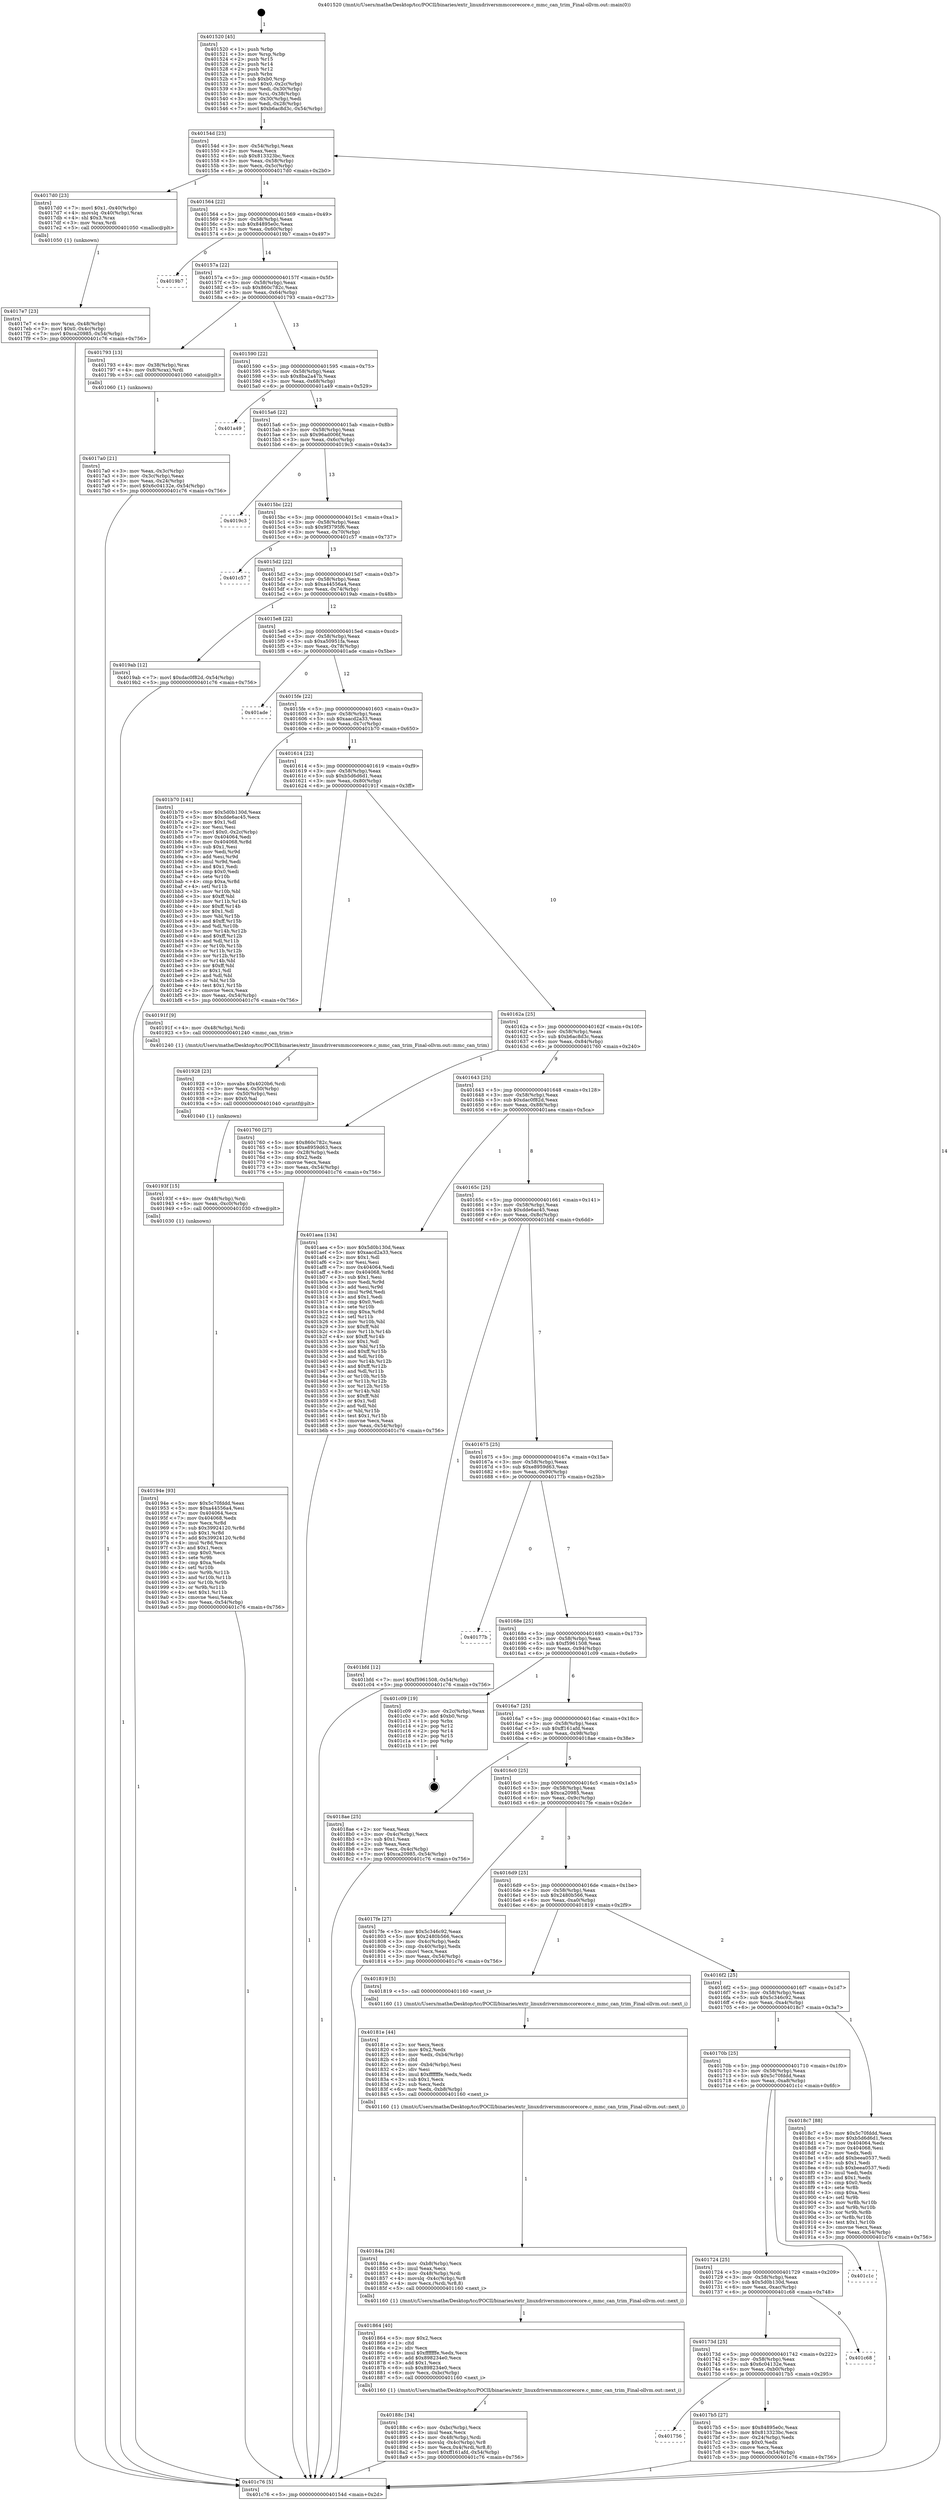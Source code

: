 digraph "0x401520" {
  label = "0x401520 (/mnt/c/Users/mathe/Desktop/tcc/POCII/binaries/extr_linuxdriversmmccorecore.c_mmc_can_trim_Final-ollvm.out::main(0))"
  labelloc = "t"
  node[shape=record]

  Entry [label="",width=0.3,height=0.3,shape=circle,fillcolor=black,style=filled]
  "0x40154d" [label="{
     0x40154d [23]\l
     | [instrs]\l
     &nbsp;&nbsp;0x40154d \<+3\>: mov -0x54(%rbp),%eax\l
     &nbsp;&nbsp;0x401550 \<+2\>: mov %eax,%ecx\l
     &nbsp;&nbsp;0x401552 \<+6\>: sub $0x813323bc,%ecx\l
     &nbsp;&nbsp;0x401558 \<+3\>: mov %eax,-0x58(%rbp)\l
     &nbsp;&nbsp;0x40155b \<+3\>: mov %ecx,-0x5c(%rbp)\l
     &nbsp;&nbsp;0x40155e \<+6\>: je 00000000004017d0 \<main+0x2b0\>\l
  }"]
  "0x4017d0" [label="{
     0x4017d0 [23]\l
     | [instrs]\l
     &nbsp;&nbsp;0x4017d0 \<+7\>: movl $0x1,-0x40(%rbp)\l
     &nbsp;&nbsp;0x4017d7 \<+4\>: movslq -0x40(%rbp),%rax\l
     &nbsp;&nbsp;0x4017db \<+4\>: shl $0x3,%rax\l
     &nbsp;&nbsp;0x4017df \<+3\>: mov %rax,%rdi\l
     &nbsp;&nbsp;0x4017e2 \<+5\>: call 0000000000401050 \<malloc@plt\>\l
     | [calls]\l
     &nbsp;&nbsp;0x401050 \{1\} (unknown)\l
  }"]
  "0x401564" [label="{
     0x401564 [22]\l
     | [instrs]\l
     &nbsp;&nbsp;0x401564 \<+5\>: jmp 0000000000401569 \<main+0x49\>\l
     &nbsp;&nbsp;0x401569 \<+3\>: mov -0x58(%rbp),%eax\l
     &nbsp;&nbsp;0x40156c \<+5\>: sub $0x84895e0c,%eax\l
     &nbsp;&nbsp;0x401571 \<+3\>: mov %eax,-0x60(%rbp)\l
     &nbsp;&nbsp;0x401574 \<+6\>: je 00000000004019b7 \<main+0x497\>\l
  }"]
  Exit [label="",width=0.3,height=0.3,shape=circle,fillcolor=black,style=filled,peripheries=2]
  "0x4019b7" [label="{
     0x4019b7\l
  }", style=dashed]
  "0x40157a" [label="{
     0x40157a [22]\l
     | [instrs]\l
     &nbsp;&nbsp;0x40157a \<+5\>: jmp 000000000040157f \<main+0x5f\>\l
     &nbsp;&nbsp;0x40157f \<+3\>: mov -0x58(%rbp),%eax\l
     &nbsp;&nbsp;0x401582 \<+5\>: sub $0x860c782c,%eax\l
     &nbsp;&nbsp;0x401587 \<+3\>: mov %eax,-0x64(%rbp)\l
     &nbsp;&nbsp;0x40158a \<+6\>: je 0000000000401793 \<main+0x273\>\l
  }"]
  "0x40194e" [label="{
     0x40194e [93]\l
     | [instrs]\l
     &nbsp;&nbsp;0x40194e \<+5\>: mov $0x5c70fddd,%eax\l
     &nbsp;&nbsp;0x401953 \<+5\>: mov $0xa44556a4,%esi\l
     &nbsp;&nbsp;0x401958 \<+7\>: mov 0x404064,%ecx\l
     &nbsp;&nbsp;0x40195f \<+7\>: mov 0x404068,%edx\l
     &nbsp;&nbsp;0x401966 \<+3\>: mov %ecx,%r8d\l
     &nbsp;&nbsp;0x401969 \<+7\>: sub $0x39924120,%r8d\l
     &nbsp;&nbsp;0x401970 \<+4\>: sub $0x1,%r8d\l
     &nbsp;&nbsp;0x401974 \<+7\>: add $0x39924120,%r8d\l
     &nbsp;&nbsp;0x40197b \<+4\>: imul %r8d,%ecx\l
     &nbsp;&nbsp;0x40197f \<+3\>: and $0x1,%ecx\l
     &nbsp;&nbsp;0x401982 \<+3\>: cmp $0x0,%ecx\l
     &nbsp;&nbsp;0x401985 \<+4\>: sete %r9b\l
     &nbsp;&nbsp;0x401989 \<+3\>: cmp $0xa,%edx\l
     &nbsp;&nbsp;0x40198c \<+4\>: setl %r10b\l
     &nbsp;&nbsp;0x401990 \<+3\>: mov %r9b,%r11b\l
     &nbsp;&nbsp;0x401993 \<+3\>: and %r10b,%r11b\l
     &nbsp;&nbsp;0x401996 \<+3\>: xor %r10b,%r9b\l
     &nbsp;&nbsp;0x401999 \<+3\>: or %r9b,%r11b\l
     &nbsp;&nbsp;0x40199c \<+4\>: test $0x1,%r11b\l
     &nbsp;&nbsp;0x4019a0 \<+3\>: cmovne %esi,%eax\l
     &nbsp;&nbsp;0x4019a3 \<+3\>: mov %eax,-0x54(%rbp)\l
     &nbsp;&nbsp;0x4019a6 \<+5\>: jmp 0000000000401c76 \<main+0x756\>\l
  }"]
  "0x401793" [label="{
     0x401793 [13]\l
     | [instrs]\l
     &nbsp;&nbsp;0x401793 \<+4\>: mov -0x38(%rbp),%rax\l
     &nbsp;&nbsp;0x401797 \<+4\>: mov 0x8(%rax),%rdi\l
     &nbsp;&nbsp;0x40179b \<+5\>: call 0000000000401060 \<atoi@plt\>\l
     | [calls]\l
     &nbsp;&nbsp;0x401060 \{1\} (unknown)\l
  }"]
  "0x401590" [label="{
     0x401590 [22]\l
     | [instrs]\l
     &nbsp;&nbsp;0x401590 \<+5\>: jmp 0000000000401595 \<main+0x75\>\l
     &nbsp;&nbsp;0x401595 \<+3\>: mov -0x58(%rbp),%eax\l
     &nbsp;&nbsp;0x401598 \<+5\>: sub $0x8ba2a47b,%eax\l
     &nbsp;&nbsp;0x40159d \<+3\>: mov %eax,-0x68(%rbp)\l
     &nbsp;&nbsp;0x4015a0 \<+6\>: je 0000000000401a49 \<main+0x529\>\l
  }"]
  "0x40193f" [label="{
     0x40193f [15]\l
     | [instrs]\l
     &nbsp;&nbsp;0x40193f \<+4\>: mov -0x48(%rbp),%rdi\l
     &nbsp;&nbsp;0x401943 \<+6\>: mov %eax,-0xc0(%rbp)\l
     &nbsp;&nbsp;0x401949 \<+5\>: call 0000000000401030 \<free@plt\>\l
     | [calls]\l
     &nbsp;&nbsp;0x401030 \{1\} (unknown)\l
  }"]
  "0x401a49" [label="{
     0x401a49\l
  }", style=dashed]
  "0x4015a6" [label="{
     0x4015a6 [22]\l
     | [instrs]\l
     &nbsp;&nbsp;0x4015a6 \<+5\>: jmp 00000000004015ab \<main+0x8b\>\l
     &nbsp;&nbsp;0x4015ab \<+3\>: mov -0x58(%rbp),%eax\l
     &nbsp;&nbsp;0x4015ae \<+5\>: sub $0x96ad006f,%eax\l
     &nbsp;&nbsp;0x4015b3 \<+3\>: mov %eax,-0x6c(%rbp)\l
     &nbsp;&nbsp;0x4015b6 \<+6\>: je 00000000004019c3 \<main+0x4a3\>\l
  }"]
  "0x401928" [label="{
     0x401928 [23]\l
     | [instrs]\l
     &nbsp;&nbsp;0x401928 \<+10\>: movabs $0x4020b6,%rdi\l
     &nbsp;&nbsp;0x401932 \<+3\>: mov %eax,-0x50(%rbp)\l
     &nbsp;&nbsp;0x401935 \<+3\>: mov -0x50(%rbp),%esi\l
     &nbsp;&nbsp;0x401938 \<+2\>: mov $0x0,%al\l
     &nbsp;&nbsp;0x40193a \<+5\>: call 0000000000401040 \<printf@plt\>\l
     | [calls]\l
     &nbsp;&nbsp;0x401040 \{1\} (unknown)\l
  }"]
  "0x4019c3" [label="{
     0x4019c3\l
  }", style=dashed]
  "0x4015bc" [label="{
     0x4015bc [22]\l
     | [instrs]\l
     &nbsp;&nbsp;0x4015bc \<+5\>: jmp 00000000004015c1 \<main+0xa1\>\l
     &nbsp;&nbsp;0x4015c1 \<+3\>: mov -0x58(%rbp),%eax\l
     &nbsp;&nbsp;0x4015c4 \<+5\>: sub $0x9f3795f6,%eax\l
     &nbsp;&nbsp;0x4015c9 \<+3\>: mov %eax,-0x70(%rbp)\l
     &nbsp;&nbsp;0x4015cc \<+6\>: je 0000000000401c57 \<main+0x737\>\l
  }"]
  "0x40188c" [label="{
     0x40188c [34]\l
     | [instrs]\l
     &nbsp;&nbsp;0x40188c \<+6\>: mov -0xbc(%rbp),%ecx\l
     &nbsp;&nbsp;0x401892 \<+3\>: imul %eax,%ecx\l
     &nbsp;&nbsp;0x401895 \<+4\>: mov -0x48(%rbp),%rdi\l
     &nbsp;&nbsp;0x401899 \<+4\>: movslq -0x4c(%rbp),%r8\l
     &nbsp;&nbsp;0x40189d \<+5\>: mov %ecx,0x4(%rdi,%r8,8)\l
     &nbsp;&nbsp;0x4018a2 \<+7\>: movl $0xff161afd,-0x54(%rbp)\l
     &nbsp;&nbsp;0x4018a9 \<+5\>: jmp 0000000000401c76 \<main+0x756\>\l
  }"]
  "0x401c57" [label="{
     0x401c57\l
  }", style=dashed]
  "0x4015d2" [label="{
     0x4015d2 [22]\l
     | [instrs]\l
     &nbsp;&nbsp;0x4015d2 \<+5\>: jmp 00000000004015d7 \<main+0xb7\>\l
     &nbsp;&nbsp;0x4015d7 \<+3\>: mov -0x58(%rbp),%eax\l
     &nbsp;&nbsp;0x4015da \<+5\>: sub $0xa44556a4,%eax\l
     &nbsp;&nbsp;0x4015df \<+3\>: mov %eax,-0x74(%rbp)\l
     &nbsp;&nbsp;0x4015e2 \<+6\>: je 00000000004019ab \<main+0x48b\>\l
  }"]
  "0x401864" [label="{
     0x401864 [40]\l
     | [instrs]\l
     &nbsp;&nbsp;0x401864 \<+5\>: mov $0x2,%ecx\l
     &nbsp;&nbsp;0x401869 \<+1\>: cltd\l
     &nbsp;&nbsp;0x40186a \<+2\>: idiv %ecx\l
     &nbsp;&nbsp;0x40186c \<+6\>: imul $0xfffffffe,%edx,%ecx\l
     &nbsp;&nbsp;0x401872 \<+6\>: add $0x898234e0,%ecx\l
     &nbsp;&nbsp;0x401878 \<+3\>: add $0x1,%ecx\l
     &nbsp;&nbsp;0x40187b \<+6\>: sub $0x898234e0,%ecx\l
     &nbsp;&nbsp;0x401881 \<+6\>: mov %ecx,-0xbc(%rbp)\l
     &nbsp;&nbsp;0x401887 \<+5\>: call 0000000000401160 \<next_i\>\l
     | [calls]\l
     &nbsp;&nbsp;0x401160 \{1\} (/mnt/c/Users/mathe/Desktop/tcc/POCII/binaries/extr_linuxdriversmmccorecore.c_mmc_can_trim_Final-ollvm.out::next_i)\l
  }"]
  "0x4019ab" [label="{
     0x4019ab [12]\l
     | [instrs]\l
     &nbsp;&nbsp;0x4019ab \<+7\>: movl $0xdac0f82d,-0x54(%rbp)\l
     &nbsp;&nbsp;0x4019b2 \<+5\>: jmp 0000000000401c76 \<main+0x756\>\l
  }"]
  "0x4015e8" [label="{
     0x4015e8 [22]\l
     | [instrs]\l
     &nbsp;&nbsp;0x4015e8 \<+5\>: jmp 00000000004015ed \<main+0xcd\>\l
     &nbsp;&nbsp;0x4015ed \<+3\>: mov -0x58(%rbp),%eax\l
     &nbsp;&nbsp;0x4015f0 \<+5\>: sub $0xa50951fa,%eax\l
     &nbsp;&nbsp;0x4015f5 \<+3\>: mov %eax,-0x78(%rbp)\l
     &nbsp;&nbsp;0x4015f8 \<+6\>: je 0000000000401ade \<main+0x5be\>\l
  }"]
  "0x40184a" [label="{
     0x40184a [26]\l
     | [instrs]\l
     &nbsp;&nbsp;0x40184a \<+6\>: mov -0xb8(%rbp),%ecx\l
     &nbsp;&nbsp;0x401850 \<+3\>: imul %eax,%ecx\l
     &nbsp;&nbsp;0x401853 \<+4\>: mov -0x48(%rbp),%rdi\l
     &nbsp;&nbsp;0x401857 \<+4\>: movslq -0x4c(%rbp),%r8\l
     &nbsp;&nbsp;0x40185b \<+4\>: mov %ecx,(%rdi,%r8,8)\l
     &nbsp;&nbsp;0x40185f \<+5\>: call 0000000000401160 \<next_i\>\l
     | [calls]\l
     &nbsp;&nbsp;0x401160 \{1\} (/mnt/c/Users/mathe/Desktop/tcc/POCII/binaries/extr_linuxdriversmmccorecore.c_mmc_can_trim_Final-ollvm.out::next_i)\l
  }"]
  "0x401ade" [label="{
     0x401ade\l
  }", style=dashed]
  "0x4015fe" [label="{
     0x4015fe [22]\l
     | [instrs]\l
     &nbsp;&nbsp;0x4015fe \<+5\>: jmp 0000000000401603 \<main+0xe3\>\l
     &nbsp;&nbsp;0x401603 \<+3\>: mov -0x58(%rbp),%eax\l
     &nbsp;&nbsp;0x401606 \<+5\>: sub $0xaacd2a33,%eax\l
     &nbsp;&nbsp;0x40160b \<+3\>: mov %eax,-0x7c(%rbp)\l
     &nbsp;&nbsp;0x40160e \<+6\>: je 0000000000401b70 \<main+0x650\>\l
  }"]
  "0x40181e" [label="{
     0x40181e [44]\l
     | [instrs]\l
     &nbsp;&nbsp;0x40181e \<+2\>: xor %ecx,%ecx\l
     &nbsp;&nbsp;0x401820 \<+5\>: mov $0x2,%edx\l
     &nbsp;&nbsp;0x401825 \<+6\>: mov %edx,-0xb4(%rbp)\l
     &nbsp;&nbsp;0x40182b \<+1\>: cltd\l
     &nbsp;&nbsp;0x40182c \<+6\>: mov -0xb4(%rbp),%esi\l
     &nbsp;&nbsp;0x401832 \<+2\>: idiv %esi\l
     &nbsp;&nbsp;0x401834 \<+6\>: imul $0xfffffffe,%edx,%edx\l
     &nbsp;&nbsp;0x40183a \<+3\>: sub $0x1,%ecx\l
     &nbsp;&nbsp;0x40183d \<+2\>: sub %ecx,%edx\l
     &nbsp;&nbsp;0x40183f \<+6\>: mov %edx,-0xb8(%rbp)\l
     &nbsp;&nbsp;0x401845 \<+5\>: call 0000000000401160 \<next_i\>\l
     | [calls]\l
     &nbsp;&nbsp;0x401160 \{1\} (/mnt/c/Users/mathe/Desktop/tcc/POCII/binaries/extr_linuxdriversmmccorecore.c_mmc_can_trim_Final-ollvm.out::next_i)\l
  }"]
  "0x401b70" [label="{
     0x401b70 [141]\l
     | [instrs]\l
     &nbsp;&nbsp;0x401b70 \<+5\>: mov $0x5d0b130d,%eax\l
     &nbsp;&nbsp;0x401b75 \<+5\>: mov $0xdde6ac45,%ecx\l
     &nbsp;&nbsp;0x401b7a \<+2\>: mov $0x1,%dl\l
     &nbsp;&nbsp;0x401b7c \<+2\>: xor %esi,%esi\l
     &nbsp;&nbsp;0x401b7e \<+7\>: movl $0x0,-0x2c(%rbp)\l
     &nbsp;&nbsp;0x401b85 \<+7\>: mov 0x404064,%edi\l
     &nbsp;&nbsp;0x401b8c \<+8\>: mov 0x404068,%r8d\l
     &nbsp;&nbsp;0x401b94 \<+3\>: sub $0x1,%esi\l
     &nbsp;&nbsp;0x401b97 \<+3\>: mov %edi,%r9d\l
     &nbsp;&nbsp;0x401b9a \<+3\>: add %esi,%r9d\l
     &nbsp;&nbsp;0x401b9d \<+4\>: imul %r9d,%edi\l
     &nbsp;&nbsp;0x401ba1 \<+3\>: and $0x1,%edi\l
     &nbsp;&nbsp;0x401ba4 \<+3\>: cmp $0x0,%edi\l
     &nbsp;&nbsp;0x401ba7 \<+4\>: sete %r10b\l
     &nbsp;&nbsp;0x401bab \<+4\>: cmp $0xa,%r8d\l
     &nbsp;&nbsp;0x401baf \<+4\>: setl %r11b\l
     &nbsp;&nbsp;0x401bb3 \<+3\>: mov %r10b,%bl\l
     &nbsp;&nbsp;0x401bb6 \<+3\>: xor $0xff,%bl\l
     &nbsp;&nbsp;0x401bb9 \<+3\>: mov %r11b,%r14b\l
     &nbsp;&nbsp;0x401bbc \<+4\>: xor $0xff,%r14b\l
     &nbsp;&nbsp;0x401bc0 \<+3\>: xor $0x1,%dl\l
     &nbsp;&nbsp;0x401bc3 \<+3\>: mov %bl,%r15b\l
     &nbsp;&nbsp;0x401bc6 \<+4\>: and $0xff,%r15b\l
     &nbsp;&nbsp;0x401bca \<+3\>: and %dl,%r10b\l
     &nbsp;&nbsp;0x401bcd \<+3\>: mov %r14b,%r12b\l
     &nbsp;&nbsp;0x401bd0 \<+4\>: and $0xff,%r12b\l
     &nbsp;&nbsp;0x401bd4 \<+3\>: and %dl,%r11b\l
     &nbsp;&nbsp;0x401bd7 \<+3\>: or %r10b,%r15b\l
     &nbsp;&nbsp;0x401bda \<+3\>: or %r11b,%r12b\l
     &nbsp;&nbsp;0x401bdd \<+3\>: xor %r12b,%r15b\l
     &nbsp;&nbsp;0x401be0 \<+3\>: or %r14b,%bl\l
     &nbsp;&nbsp;0x401be3 \<+3\>: xor $0xff,%bl\l
     &nbsp;&nbsp;0x401be6 \<+3\>: or $0x1,%dl\l
     &nbsp;&nbsp;0x401be9 \<+2\>: and %dl,%bl\l
     &nbsp;&nbsp;0x401beb \<+3\>: or %bl,%r15b\l
     &nbsp;&nbsp;0x401bee \<+4\>: test $0x1,%r15b\l
     &nbsp;&nbsp;0x401bf2 \<+3\>: cmovne %ecx,%eax\l
     &nbsp;&nbsp;0x401bf5 \<+3\>: mov %eax,-0x54(%rbp)\l
     &nbsp;&nbsp;0x401bf8 \<+5\>: jmp 0000000000401c76 \<main+0x756\>\l
  }"]
  "0x401614" [label="{
     0x401614 [22]\l
     | [instrs]\l
     &nbsp;&nbsp;0x401614 \<+5\>: jmp 0000000000401619 \<main+0xf9\>\l
     &nbsp;&nbsp;0x401619 \<+3\>: mov -0x58(%rbp),%eax\l
     &nbsp;&nbsp;0x40161c \<+5\>: sub $0xb5d6d6d1,%eax\l
     &nbsp;&nbsp;0x401621 \<+3\>: mov %eax,-0x80(%rbp)\l
     &nbsp;&nbsp;0x401624 \<+6\>: je 000000000040191f \<main+0x3ff\>\l
  }"]
  "0x4017e7" [label="{
     0x4017e7 [23]\l
     | [instrs]\l
     &nbsp;&nbsp;0x4017e7 \<+4\>: mov %rax,-0x48(%rbp)\l
     &nbsp;&nbsp;0x4017eb \<+7\>: movl $0x0,-0x4c(%rbp)\l
     &nbsp;&nbsp;0x4017f2 \<+7\>: movl $0xca20985,-0x54(%rbp)\l
     &nbsp;&nbsp;0x4017f9 \<+5\>: jmp 0000000000401c76 \<main+0x756\>\l
  }"]
  "0x40191f" [label="{
     0x40191f [9]\l
     | [instrs]\l
     &nbsp;&nbsp;0x40191f \<+4\>: mov -0x48(%rbp),%rdi\l
     &nbsp;&nbsp;0x401923 \<+5\>: call 0000000000401240 \<mmc_can_trim\>\l
     | [calls]\l
     &nbsp;&nbsp;0x401240 \{1\} (/mnt/c/Users/mathe/Desktop/tcc/POCII/binaries/extr_linuxdriversmmccorecore.c_mmc_can_trim_Final-ollvm.out::mmc_can_trim)\l
  }"]
  "0x40162a" [label="{
     0x40162a [25]\l
     | [instrs]\l
     &nbsp;&nbsp;0x40162a \<+5\>: jmp 000000000040162f \<main+0x10f\>\l
     &nbsp;&nbsp;0x40162f \<+3\>: mov -0x58(%rbp),%eax\l
     &nbsp;&nbsp;0x401632 \<+5\>: sub $0xb6ac8d3c,%eax\l
     &nbsp;&nbsp;0x401637 \<+6\>: mov %eax,-0x84(%rbp)\l
     &nbsp;&nbsp;0x40163d \<+6\>: je 0000000000401760 \<main+0x240\>\l
  }"]
  "0x401756" [label="{
     0x401756\l
  }", style=dashed]
  "0x401760" [label="{
     0x401760 [27]\l
     | [instrs]\l
     &nbsp;&nbsp;0x401760 \<+5\>: mov $0x860c782c,%eax\l
     &nbsp;&nbsp;0x401765 \<+5\>: mov $0xe8959d63,%ecx\l
     &nbsp;&nbsp;0x40176a \<+3\>: mov -0x28(%rbp),%edx\l
     &nbsp;&nbsp;0x40176d \<+3\>: cmp $0x2,%edx\l
     &nbsp;&nbsp;0x401770 \<+3\>: cmovne %ecx,%eax\l
     &nbsp;&nbsp;0x401773 \<+3\>: mov %eax,-0x54(%rbp)\l
     &nbsp;&nbsp;0x401776 \<+5\>: jmp 0000000000401c76 \<main+0x756\>\l
  }"]
  "0x401643" [label="{
     0x401643 [25]\l
     | [instrs]\l
     &nbsp;&nbsp;0x401643 \<+5\>: jmp 0000000000401648 \<main+0x128\>\l
     &nbsp;&nbsp;0x401648 \<+3\>: mov -0x58(%rbp),%eax\l
     &nbsp;&nbsp;0x40164b \<+5\>: sub $0xdac0f82d,%eax\l
     &nbsp;&nbsp;0x401650 \<+6\>: mov %eax,-0x88(%rbp)\l
     &nbsp;&nbsp;0x401656 \<+6\>: je 0000000000401aea \<main+0x5ca\>\l
  }"]
  "0x401c76" [label="{
     0x401c76 [5]\l
     | [instrs]\l
     &nbsp;&nbsp;0x401c76 \<+5\>: jmp 000000000040154d \<main+0x2d\>\l
  }"]
  "0x401520" [label="{
     0x401520 [45]\l
     | [instrs]\l
     &nbsp;&nbsp;0x401520 \<+1\>: push %rbp\l
     &nbsp;&nbsp;0x401521 \<+3\>: mov %rsp,%rbp\l
     &nbsp;&nbsp;0x401524 \<+2\>: push %r15\l
     &nbsp;&nbsp;0x401526 \<+2\>: push %r14\l
     &nbsp;&nbsp;0x401528 \<+2\>: push %r12\l
     &nbsp;&nbsp;0x40152a \<+1\>: push %rbx\l
     &nbsp;&nbsp;0x40152b \<+7\>: sub $0xb0,%rsp\l
     &nbsp;&nbsp;0x401532 \<+7\>: movl $0x0,-0x2c(%rbp)\l
     &nbsp;&nbsp;0x401539 \<+3\>: mov %edi,-0x30(%rbp)\l
     &nbsp;&nbsp;0x40153c \<+4\>: mov %rsi,-0x38(%rbp)\l
     &nbsp;&nbsp;0x401540 \<+3\>: mov -0x30(%rbp),%edi\l
     &nbsp;&nbsp;0x401543 \<+3\>: mov %edi,-0x28(%rbp)\l
     &nbsp;&nbsp;0x401546 \<+7\>: movl $0xb6ac8d3c,-0x54(%rbp)\l
  }"]
  "0x4017a0" [label="{
     0x4017a0 [21]\l
     | [instrs]\l
     &nbsp;&nbsp;0x4017a0 \<+3\>: mov %eax,-0x3c(%rbp)\l
     &nbsp;&nbsp;0x4017a3 \<+3\>: mov -0x3c(%rbp),%eax\l
     &nbsp;&nbsp;0x4017a6 \<+3\>: mov %eax,-0x24(%rbp)\l
     &nbsp;&nbsp;0x4017a9 \<+7\>: movl $0x6c04132e,-0x54(%rbp)\l
     &nbsp;&nbsp;0x4017b0 \<+5\>: jmp 0000000000401c76 \<main+0x756\>\l
  }"]
  "0x4017b5" [label="{
     0x4017b5 [27]\l
     | [instrs]\l
     &nbsp;&nbsp;0x4017b5 \<+5\>: mov $0x84895e0c,%eax\l
     &nbsp;&nbsp;0x4017ba \<+5\>: mov $0x813323bc,%ecx\l
     &nbsp;&nbsp;0x4017bf \<+3\>: mov -0x24(%rbp),%edx\l
     &nbsp;&nbsp;0x4017c2 \<+3\>: cmp $0x0,%edx\l
     &nbsp;&nbsp;0x4017c5 \<+3\>: cmove %ecx,%eax\l
     &nbsp;&nbsp;0x4017c8 \<+3\>: mov %eax,-0x54(%rbp)\l
     &nbsp;&nbsp;0x4017cb \<+5\>: jmp 0000000000401c76 \<main+0x756\>\l
  }"]
  "0x401aea" [label="{
     0x401aea [134]\l
     | [instrs]\l
     &nbsp;&nbsp;0x401aea \<+5\>: mov $0x5d0b130d,%eax\l
     &nbsp;&nbsp;0x401aef \<+5\>: mov $0xaacd2a33,%ecx\l
     &nbsp;&nbsp;0x401af4 \<+2\>: mov $0x1,%dl\l
     &nbsp;&nbsp;0x401af6 \<+2\>: xor %esi,%esi\l
     &nbsp;&nbsp;0x401af8 \<+7\>: mov 0x404064,%edi\l
     &nbsp;&nbsp;0x401aff \<+8\>: mov 0x404068,%r8d\l
     &nbsp;&nbsp;0x401b07 \<+3\>: sub $0x1,%esi\l
     &nbsp;&nbsp;0x401b0a \<+3\>: mov %edi,%r9d\l
     &nbsp;&nbsp;0x401b0d \<+3\>: add %esi,%r9d\l
     &nbsp;&nbsp;0x401b10 \<+4\>: imul %r9d,%edi\l
     &nbsp;&nbsp;0x401b14 \<+3\>: and $0x1,%edi\l
     &nbsp;&nbsp;0x401b17 \<+3\>: cmp $0x0,%edi\l
     &nbsp;&nbsp;0x401b1a \<+4\>: sete %r10b\l
     &nbsp;&nbsp;0x401b1e \<+4\>: cmp $0xa,%r8d\l
     &nbsp;&nbsp;0x401b22 \<+4\>: setl %r11b\l
     &nbsp;&nbsp;0x401b26 \<+3\>: mov %r10b,%bl\l
     &nbsp;&nbsp;0x401b29 \<+3\>: xor $0xff,%bl\l
     &nbsp;&nbsp;0x401b2c \<+3\>: mov %r11b,%r14b\l
     &nbsp;&nbsp;0x401b2f \<+4\>: xor $0xff,%r14b\l
     &nbsp;&nbsp;0x401b33 \<+3\>: xor $0x1,%dl\l
     &nbsp;&nbsp;0x401b36 \<+3\>: mov %bl,%r15b\l
     &nbsp;&nbsp;0x401b39 \<+4\>: and $0xff,%r15b\l
     &nbsp;&nbsp;0x401b3d \<+3\>: and %dl,%r10b\l
     &nbsp;&nbsp;0x401b40 \<+3\>: mov %r14b,%r12b\l
     &nbsp;&nbsp;0x401b43 \<+4\>: and $0xff,%r12b\l
     &nbsp;&nbsp;0x401b47 \<+3\>: and %dl,%r11b\l
     &nbsp;&nbsp;0x401b4a \<+3\>: or %r10b,%r15b\l
     &nbsp;&nbsp;0x401b4d \<+3\>: or %r11b,%r12b\l
     &nbsp;&nbsp;0x401b50 \<+3\>: xor %r12b,%r15b\l
     &nbsp;&nbsp;0x401b53 \<+3\>: or %r14b,%bl\l
     &nbsp;&nbsp;0x401b56 \<+3\>: xor $0xff,%bl\l
     &nbsp;&nbsp;0x401b59 \<+3\>: or $0x1,%dl\l
     &nbsp;&nbsp;0x401b5c \<+2\>: and %dl,%bl\l
     &nbsp;&nbsp;0x401b5e \<+3\>: or %bl,%r15b\l
     &nbsp;&nbsp;0x401b61 \<+4\>: test $0x1,%r15b\l
     &nbsp;&nbsp;0x401b65 \<+3\>: cmovne %ecx,%eax\l
     &nbsp;&nbsp;0x401b68 \<+3\>: mov %eax,-0x54(%rbp)\l
     &nbsp;&nbsp;0x401b6b \<+5\>: jmp 0000000000401c76 \<main+0x756\>\l
  }"]
  "0x40165c" [label="{
     0x40165c [25]\l
     | [instrs]\l
     &nbsp;&nbsp;0x40165c \<+5\>: jmp 0000000000401661 \<main+0x141\>\l
     &nbsp;&nbsp;0x401661 \<+3\>: mov -0x58(%rbp),%eax\l
     &nbsp;&nbsp;0x401664 \<+5\>: sub $0xdde6ac45,%eax\l
     &nbsp;&nbsp;0x401669 \<+6\>: mov %eax,-0x8c(%rbp)\l
     &nbsp;&nbsp;0x40166f \<+6\>: je 0000000000401bfd \<main+0x6dd\>\l
  }"]
  "0x40173d" [label="{
     0x40173d [25]\l
     | [instrs]\l
     &nbsp;&nbsp;0x40173d \<+5\>: jmp 0000000000401742 \<main+0x222\>\l
     &nbsp;&nbsp;0x401742 \<+3\>: mov -0x58(%rbp),%eax\l
     &nbsp;&nbsp;0x401745 \<+5\>: sub $0x6c04132e,%eax\l
     &nbsp;&nbsp;0x40174a \<+6\>: mov %eax,-0xb0(%rbp)\l
     &nbsp;&nbsp;0x401750 \<+6\>: je 00000000004017b5 \<main+0x295\>\l
  }"]
  "0x401bfd" [label="{
     0x401bfd [12]\l
     | [instrs]\l
     &nbsp;&nbsp;0x401bfd \<+7\>: movl $0xf5961508,-0x54(%rbp)\l
     &nbsp;&nbsp;0x401c04 \<+5\>: jmp 0000000000401c76 \<main+0x756\>\l
  }"]
  "0x401675" [label="{
     0x401675 [25]\l
     | [instrs]\l
     &nbsp;&nbsp;0x401675 \<+5\>: jmp 000000000040167a \<main+0x15a\>\l
     &nbsp;&nbsp;0x40167a \<+3\>: mov -0x58(%rbp),%eax\l
     &nbsp;&nbsp;0x40167d \<+5\>: sub $0xe8959d63,%eax\l
     &nbsp;&nbsp;0x401682 \<+6\>: mov %eax,-0x90(%rbp)\l
     &nbsp;&nbsp;0x401688 \<+6\>: je 000000000040177b \<main+0x25b\>\l
  }"]
  "0x401c68" [label="{
     0x401c68\l
  }", style=dashed]
  "0x40177b" [label="{
     0x40177b\l
  }", style=dashed]
  "0x40168e" [label="{
     0x40168e [25]\l
     | [instrs]\l
     &nbsp;&nbsp;0x40168e \<+5\>: jmp 0000000000401693 \<main+0x173\>\l
     &nbsp;&nbsp;0x401693 \<+3\>: mov -0x58(%rbp),%eax\l
     &nbsp;&nbsp;0x401696 \<+5\>: sub $0xf5961508,%eax\l
     &nbsp;&nbsp;0x40169b \<+6\>: mov %eax,-0x94(%rbp)\l
     &nbsp;&nbsp;0x4016a1 \<+6\>: je 0000000000401c09 \<main+0x6e9\>\l
  }"]
  "0x401724" [label="{
     0x401724 [25]\l
     | [instrs]\l
     &nbsp;&nbsp;0x401724 \<+5\>: jmp 0000000000401729 \<main+0x209\>\l
     &nbsp;&nbsp;0x401729 \<+3\>: mov -0x58(%rbp),%eax\l
     &nbsp;&nbsp;0x40172c \<+5\>: sub $0x5d0b130d,%eax\l
     &nbsp;&nbsp;0x401731 \<+6\>: mov %eax,-0xac(%rbp)\l
     &nbsp;&nbsp;0x401737 \<+6\>: je 0000000000401c68 \<main+0x748\>\l
  }"]
  "0x401c09" [label="{
     0x401c09 [19]\l
     | [instrs]\l
     &nbsp;&nbsp;0x401c09 \<+3\>: mov -0x2c(%rbp),%eax\l
     &nbsp;&nbsp;0x401c0c \<+7\>: add $0xb0,%rsp\l
     &nbsp;&nbsp;0x401c13 \<+1\>: pop %rbx\l
     &nbsp;&nbsp;0x401c14 \<+2\>: pop %r12\l
     &nbsp;&nbsp;0x401c16 \<+2\>: pop %r14\l
     &nbsp;&nbsp;0x401c18 \<+2\>: pop %r15\l
     &nbsp;&nbsp;0x401c1a \<+1\>: pop %rbp\l
     &nbsp;&nbsp;0x401c1b \<+1\>: ret\l
  }"]
  "0x4016a7" [label="{
     0x4016a7 [25]\l
     | [instrs]\l
     &nbsp;&nbsp;0x4016a7 \<+5\>: jmp 00000000004016ac \<main+0x18c\>\l
     &nbsp;&nbsp;0x4016ac \<+3\>: mov -0x58(%rbp),%eax\l
     &nbsp;&nbsp;0x4016af \<+5\>: sub $0xff161afd,%eax\l
     &nbsp;&nbsp;0x4016b4 \<+6\>: mov %eax,-0x98(%rbp)\l
     &nbsp;&nbsp;0x4016ba \<+6\>: je 00000000004018ae \<main+0x38e\>\l
  }"]
  "0x401c1c" [label="{
     0x401c1c\l
  }", style=dashed]
  "0x4018ae" [label="{
     0x4018ae [25]\l
     | [instrs]\l
     &nbsp;&nbsp;0x4018ae \<+2\>: xor %eax,%eax\l
     &nbsp;&nbsp;0x4018b0 \<+3\>: mov -0x4c(%rbp),%ecx\l
     &nbsp;&nbsp;0x4018b3 \<+3\>: sub $0x1,%eax\l
     &nbsp;&nbsp;0x4018b6 \<+2\>: sub %eax,%ecx\l
     &nbsp;&nbsp;0x4018b8 \<+3\>: mov %ecx,-0x4c(%rbp)\l
     &nbsp;&nbsp;0x4018bb \<+7\>: movl $0xca20985,-0x54(%rbp)\l
     &nbsp;&nbsp;0x4018c2 \<+5\>: jmp 0000000000401c76 \<main+0x756\>\l
  }"]
  "0x4016c0" [label="{
     0x4016c0 [25]\l
     | [instrs]\l
     &nbsp;&nbsp;0x4016c0 \<+5\>: jmp 00000000004016c5 \<main+0x1a5\>\l
     &nbsp;&nbsp;0x4016c5 \<+3\>: mov -0x58(%rbp),%eax\l
     &nbsp;&nbsp;0x4016c8 \<+5\>: sub $0xca20985,%eax\l
     &nbsp;&nbsp;0x4016cd \<+6\>: mov %eax,-0x9c(%rbp)\l
     &nbsp;&nbsp;0x4016d3 \<+6\>: je 00000000004017fe \<main+0x2de\>\l
  }"]
  "0x40170b" [label="{
     0x40170b [25]\l
     | [instrs]\l
     &nbsp;&nbsp;0x40170b \<+5\>: jmp 0000000000401710 \<main+0x1f0\>\l
     &nbsp;&nbsp;0x401710 \<+3\>: mov -0x58(%rbp),%eax\l
     &nbsp;&nbsp;0x401713 \<+5\>: sub $0x5c70fddd,%eax\l
     &nbsp;&nbsp;0x401718 \<+6\>: mov %eax,-0xa8(%rbp)\l
     &nbsp;&nbsp;0x40171e \<+6\>: je 0000000000401c1c \<main+0x6fc\>\l
  }"]
  "0x4017fe" [label="{
     0x4017fe [27]\l
     | [instrs]\l
     &nbsp;&nbsp;0x4017fe \<+5\>: mov $0x5c346c92,%eax\l
     &nbsp;&nbsp;0x401803 \<+5\>: mov $0x2480b566,%ecx\l
     &nbsp;&nbsp;0x401808 \<+3\>: mov -0x4c(%rbp),%edx\l
     &nbsp;&nbsp;0x40180b \<+3\>: cmp -0x40(%rbp),%edx\l
     &nbsp;&nbsp;0x40180e \<+3\>: cmovl %ecx,%eax\l
     &nbsp;&nbsp;0x401811 \<+3\>: mov %eax,-0x54(%rbp)\l
     &nbsp;&nbsp;0x401814 \<+5\>: jmp 0000000000401c76 \<main+0x756\>\l
  }"]
  "0x4016d9" [label="{
     0x4016d9 [25]\l
     | [instrs]\l
     &nbsp;&nbsp;0x4016d9 \<+5\>: jmp 00000000004016de \<main+0x1be\>\l
     &nbsp;&nbsp;0x4016de \<+3\>: mov -0x58(%rbp),%eax\l
     &nbsp;&nbsp;0x4016e1 \<+5\>: sub $0x2480b566,%eax\l
     &nbsp;&nbsp;0x4016e6 \<+6\>: mov %eax,-0xa0(%rbp)\l
     &nbsp;&nbsp;0x4016ec \<+6\>: je 0000000000401819 \<main+0x2f9\>\l
  }"]
  "0x4018c7" [label="{
     0x4018c7 [88]\l
     | [instrs]\l
     &nbsp;&nbsp;0x4018c7 \<+5\>: mov $0x5c70fddd,%eax\l
     &nbsp;&nbsp;0x4018cc \<+5\>: mov $0xb5d6d6d1,%ecx\l
     &nbsp;&nbsp;0x4018d1 \<+7\>: mov 0x404064,%edx\l
     &nbsp;&nbsp;0x4018d8 \<+7\>: mov 0x404068,%esi\l
     &nbsp;&nbsp;0x4018df \<+2\>: mov %edx,%edi\l
     &nbsp;&nbsp;0x4018e1 \<+6\>: add $0xbeea0537,%edi\l
     &nbsp;&nbsp;0x4018e7 \<+3\>: sub $0x1,%edi\l
     &nbsp;&nbsp;0x4018ea \<+6\>: sub $0xbeea0537,%edi\l
     &nbsp;&nbsp;0x4018f0 \<+3\>: imul %edi,%edx\l
     &nbsp;&nbsp;0x4018f3 \<+3\>: and $0x1,%edx\l
     &nbsp;&nbsp;0x4018f6 \<+3\>: cmp $0x0,%edx\l
     &nbsp;&nbsp;0x4018f9 \<+4\>: sete %r8b\l
     &nbsp;&nbsp;0x4018fd \<+3\>: cmp $0xa,%esi\l
     &nbsp;&nbsp;0x401900 \<+4\>: setl %r9b\l
     &nbsp;&nbsp;0x401904 \<+3\>: mov %r8b,%r10b\l
     &nbsp;&nbsp;0x401907 \<+3\>: and %r9b,%r10b\l
     &nbsp;&nbsp;0x40190a \<+3\>: xor %r9b,%r8b\l
     &nbsp;&nbsp;0x40190d \<+3\>: or %r8b,%r10b\l
     &nbsp;&nbsp;0x401910 \<+4\>: test $0x1,%r10b\l
     &nbsp;&nbsp;0x401914 \<+3\>: cmovne %ecx,%eax\l
     &nbsp;&nbsp;0x401917 \<+3\>: mov %eax,-0x54(%rbp)\l
     &nbsp;&nbsp;0x40191a \<+5\>: jmp 0000000000401c76 \<main+0x756\>\l
  }"]
  "0x401819" [label="{
     0x401819 [5]\l
     | [instrs]\l
     &nbsp;&nbsp;0x401819 \<+5\>: call 0000000000401160 \<next_i\>\l
     | [calls]\l
     &nbsp;&nbsp;0x401160 \{1\} (/mnt/c/Users/mathe/Desktop/tcc/POCII/binaries/extr_linuxdriversmmccorecore.c_mmc_can_trim_Final-ollvm.out::next_i)\l
  }"]
  "0x4016f2" [label="{
     0x4016f2 [25]\l
     | [instrs]\l
     &nbsp;&nbsp;0x4016f2 \<+5\>: jmp 00000000004016f7 \<main+0x1d7\>\l
     &nbsp;&nbsp;0x4016f7 \<+3\>: mov -0x58(%rbp),%eax\l
     &nbsp;&nbsp;0x4016fa \<+5\>: sub $0x5c346c92,%eax\l
     &nbsp;&nbsp;0x4016ff \<+6\>: mov %eax,-0xa4(%rbp)\l
     &nbsp;&nbsp;0x401705 \<+6\>: je 00000000004018c7 \<main+0x3a7\>\l
  }"]
  Entry -> "0x401520" [label=" 1"]
  "0x40154d" -> "0x4017d0" [label=" 1"]
  "0x40154d" -> "0x401564" [label=" 14"]
  "0x401c09" -> Exit [label=" 1"]
  "0x401564" -> "0x4019b7" [label=" 0"]
  "0x401564" -> "0x40157a" [label=" 14"]
  "0x401bfd" -> "0x401c76" [label=" 1"]
  "0x40157a" -> "0x401793" [label=" 1"]
  "0x40157a" -> "0x401590" [label=" 13"]
  "0x401b70" -> "0x401c76" [label=" 1"]
  "0x401590" -> "0x401a49" [label=" 0"]
  "0x401590" -> "0x4015a6" [label=" 13"]
  "0x401aea" -> "0x401c76" [label=" 1"]
  "0x4015a6" -> "0x4019c3" [label=" 0"]
  "0x4015a6" -> "0x4015bc" [label=" 13"]
  "0x4019ab" -> "0x401c76" [label=" 1"]
  "0x4015bc" -> "0x401c57" [label=" 0"]
  "0x4015bc" -> "0x4015d2" [label=" 13"]
  "0x40194e" -> "0x401c76" [label=" 1"]
  "0x4015d2" -> "0x4019ab" [label=" 1"]
  "0x4015d2" -> "0x4015e8" [label=" 12"]
  "0x40193f" -> "0x40194e" [label=" 1"]
  "0x4015e8" -> "0x401ade" [label=" 0"]
  "0x4015e8" -> "0x4015fe" [label=" 12"]
  "0x401928" -> "0x40193f" [label=" 1"]
  "0x4015fe" -> "0x401b70" [label=" 1"]
  "0x4015fe" -> "0x401614" [label=" 11"]
  "0x40191f" -> "0x401928" [label=" 1"]
  "0x401614" -> "0x40191f" [label=" 1"]
  "0x401614" -> "0x40162a" [label=" 10"]
  "0x4018c7" -> "0x401c76" [label=" 1"]
  "0x40162a" -> "0x401760" [label=" 1"]
  "0x40162a" -> "0x401643" [label=" 9"]
  "0x401760" -> "0x401c76" [label=" 1"]
  "0x401520" -> "0x40154d" [label=" 1"]
  "0x401c76" -> "0x40154d" [label=" 14"]
  "0x401793" -> "0x4017a0" [label=" 1"]
  "0x4017a0" -> "0x401c76" [label=" 1"]
  "0x4018ae" -> "0x401c76" [label=" 1"]
  "0x401643" -> "0x401aea" [label=" 1"]
  "0x401643" -> "0x40165c" [label=" 8"]
  "0x40188c" -> "0x401c76" [label=" 1"]
  "0x40165c" -> "0x401bfd" [label=" 1"]
  "0x40165c" -> "0x401675" [label=" 7"]
  "0x40184a" -> "0x401864" [label=" 1"]
  "0x401675" -> "0x40177b" [label=" 0"]
  "0x401675" -> "0x40168e" [label=" 7"]
  "0x40181e" -> "0x40184a" [label=" 1"]
  "0x40168e" -> "0x401c09" [label=" 1"]
  "0x40168e" -> "0x4016a7" [label=" 6"]
  "0x4017fe" -> "0x401c76" [label=" 2"]
  "0x4016a7" -> "0x4018ae" [label=" 1"]
  "0x4016a7" -> "0x4016c0" [label=" 5"]
  "0x4017e7" -> "0x401c76" [label=" 1"]
  "0x4016c0" -> "0x4017fe" [label=" 2"]
  "0x4016c0" -> "0x4016d9" [label=" 3"]
  "0x4017b5" -> "0x401c76" [label=" 1"]
  "0x4016d9" -> "0x401819" [label=" 1"]
  "0x4016d9" -> "0x4016f2" [label=" 2"]
  "0x40173d" -> "0x401756" [label=" 0"]
  "0x4016f2" -> "0x4018c7" [label=" 1"]
  "0x4016f2" -> "0x40170b" [label=" 1"]
  "0x4017d0" -> "0x4017e7" [label=" 1"]
  "0x40170b" -> "0x401c1c" [label=" 0"]
  "0x40170b" -> "0x401724" [label=" 1"]
  "0x401819" -> "0x40181e" [label=" 1"]
  "0x401724" -> "0x401c68" [label=" 0"]
  "0x401724" -> "0x40173d" [label=" 1"]
  "0x401864" -> "0x40188c" [label=" 1"]
  "0x40173d" -> "0x4017b5" [label=" 1"]
}
